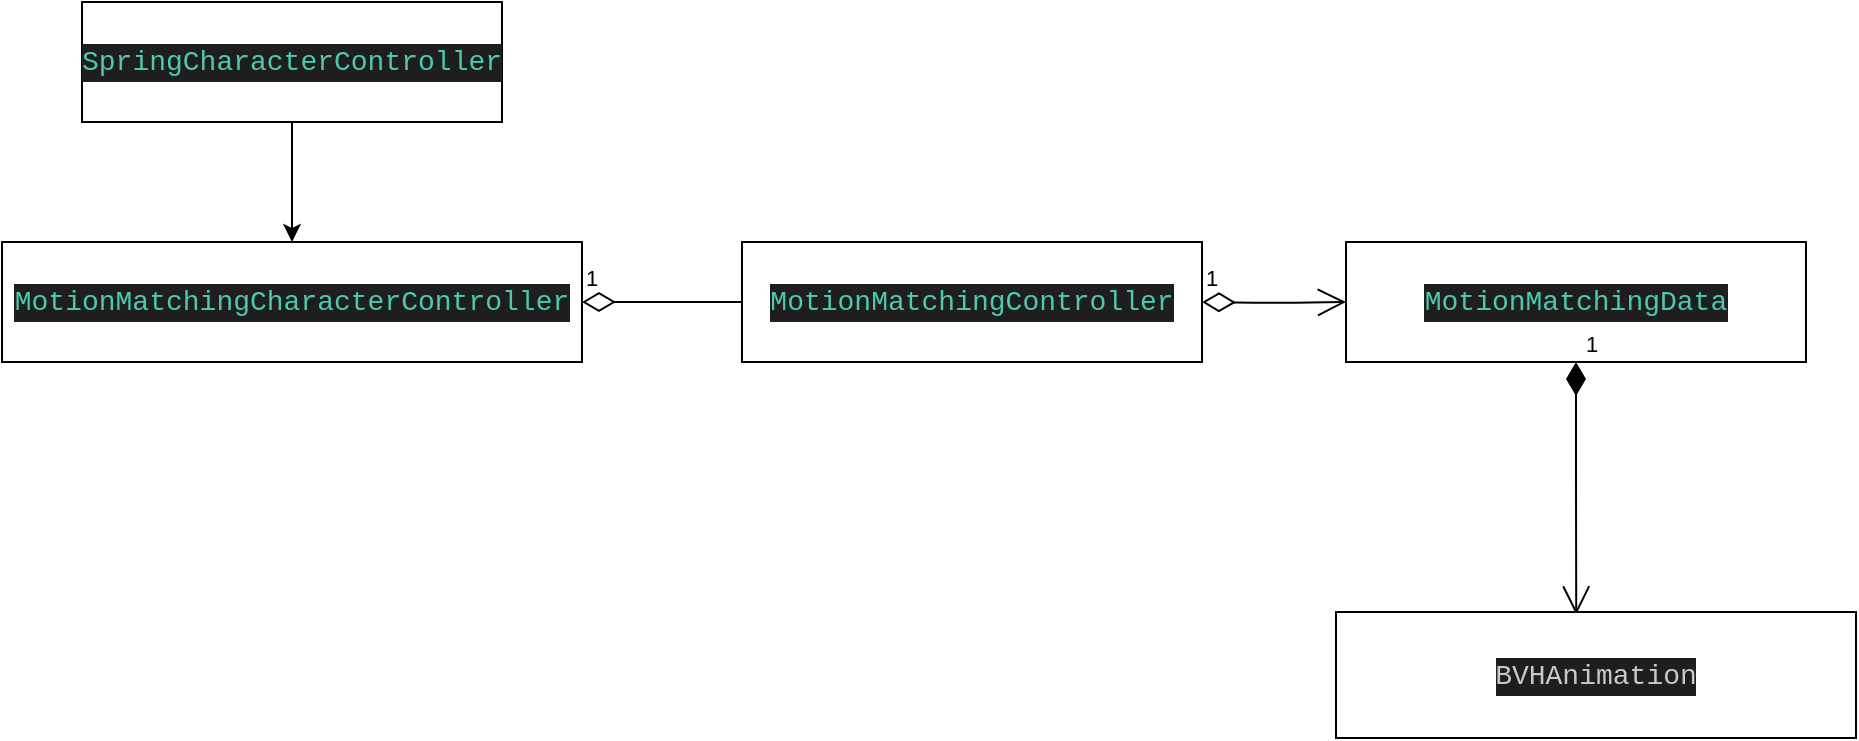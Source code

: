 ﻿<mxfile version="12.2.4"><diagram id="LJ_JQCNBK5mEMgc000V9"><mxGraphModel dx="721" dy="1393" grid="0" gridSize="10" guides="1" tooltips="1" connect="1" arrows="1" fold="1" page="0" pageScale="1" pageWidth="827" pageHeight="1169" math="0" shadow="0"><root><mxCell id="0"/><mxCell id="1" parent="0"/><mxCell id="4" value="" style="edgeStyle=orthogonalEdgeStyle;rounded=0;orthogonalLoop=1;jettySize=auto;html=1;" edge="1" parent="1" source="2" target="3"><mxGeometry relative="1" as="geometry"/></mxCell><mxCell id="2" value="&lt;div style=&quot;color: rgb(212 , 212 , 212) ; background-color: rgb(30 , 30 , 30) ; font-family: &amp;#34;consolas&amp;#34; , &amp;#34;courier new&amp;#34; , monospace ; font-size: 14px ; line-height: 19px ; white-space: pre&quot;&gt;&lt;span style=&quot;color: #4ec9b0&quot;&gt;SpringCharacterController&lt;/span&gt;&lt;/div&gt;" style="rounded=0;whiteSpace=wrap;html=1;" vertex="1" parent="1"><mxGeometry x="70" y="330" width="210" height="60" as="geometry"/></mxCell><mxCell id="3" value="&lt;div style=&quot;color: rgb(212 , 212 , 212) ; background-color: rgb(30 , 30 , 30) ; font-family: &amp;#34;consolas&amp;#34; , &amp;#34;courier new&amp;#34; , monospace ; font-size: 14px ; line-height: 19px ; white-space: pre&quot;&gt;&lt;span style=&quot;color: #4ec9b0&quot;&gt;MotionMatchingCharacterController&lt;/span&gt;&lt;/div&gt;" style="rounded=0;whiteSpace=wrap;html=1;" vertex="1" parent="1"><mxGeometry x="30" y="450" width="290" height="60" as="geometry"/></mxCell><mxCell id="5" value="1" style="endArrow=open;html=1;endSize=12;startArrow=diamondThin;startSize=14;startFill=0;edgeStyle=orthogonalEdgeStyle;align=left;verticalAlign=bottom;exitX=1;exitY=0.5;exitDx=0;exitDy=0;" edge="1" parent="1" source="3"><mxGeometry x="-1" y="3" relative="1" as="geometry"><mxPoint x="30" y="530" as="sourcePoint"/><mxPoint x="440" y="480" as="targetPoint"/></mxGeometry></mxCell><mxCell id="6" value="&lt;div style=&quot;color: rgb(212 , 212 , 212) ; background-color: rgb(30 , 30 , 30) ; font-family: &amp;#34;consolas&amp;#34; , &amp;#34;courier new&amp;#34; , monospace ; font-size: 14px ; line-height: 19px ; white-space: pre&quot;&gt;&lt;span style=&quot;color: #4ec9b0&quot;&gt;MotionMatchingController&lt;/span&gt;&lt;/div&gt;" style="rounded=0;whiteSpace=wrap;html=1;" vertex="1" parent="1"><mxGeometry x="400" y="450" width="230" height="60" as="geometry"/></mxCell><mxCell id="7" value="&lt;div style=&quot;color: rgb(212 , 212 , 212) ; background-color: rgb(30 , 30 , 30) ; font-family: &amp;#34;consolas&amp;#34; , &amp;#34;courier new&amp;#34; , monospace ; font-size: 14px ; line-height: 19px ; white-space: pre&quot;&gt;&lt;div style=&quot;font-family: &amp;#34;consolas&amp;#34; , &amp;#34;courier new&amp;#34; , monospace ; line-height: 19px&quot;&gt;&lt;span style=&quot;color: #4ec9b0&quot;&gt;MotionMatchingData&lt;/span&gt;&lt;/div&gt;&lt;/div&gt;" style="rounded=0;whiteSpace=wrap;html=1;" vertex="1" parent="1"><mxGeometry x="702" y="450" width="230" height="60" as="geometry"/></mxCell><mxCell id="9" value="1" style="endArrow=open;html=1;endSize=12;startArrow=diamondThin;startSize=14;startFill=0;edgeStyle=orthogonalEdgeStyle;align=left;verticalAlign=bottom;entryX=0;entryY=0.5;entryDx=0;entryDy=0;" edge="1" parent="1" target="7"><mxGeometry x="-1" y="3" relative="1" as="geometry"><mxPoint x="630" y="480" as="sourcePoint"/><mxPoint x="550" y="530" as="targetPoint"/></mxGeometry></mxCell><mxCell id="10" value="1" style="endArrow=open;html=1;endSize=12;startArrow=diamondThin;startSize=14;startFill=1;edgeStyle=orthogonalEdgeStyle;align=left;verticalAlign=bottom;exitX=0.5;exitY=1;exitDx=0;exitDy=0;entryX=0.462;entryY=0.019;entryDx=0;entryDy=0;entryPerimeter=0;" edge="1" parent="1" source="7" target="11"><mxGeometry x="-1" y="3" relative="1" as="geometry"><mxPoint x="30" y="531" as="sourcePoint"/><mxPoint x="824" y="623" as="targetPoint"/></mxGeometry></mxCell><mxCell id="11" value="&lt;div style=&quot;color: rgb(212 , 212 , 212) ; background-color: rgb(30 , 30 , 30) ; font-family: &amp;#34;consolas&amp;#34; , &amp;#34;courier new&amp;#34; , monospace ; font-size: 14px ; line-height: 19px ; white-space: pre&quot;&gt;&lt;span style=&quot;color: #c8c8c8&quot;&gt;BVHAnimation&lt;/span&gt;&lt;/div&gt;" style="rounded=0;whiteSpace=wrap;html=1;" vertex="1" parent="1"><mxGeometry x="697" y="635" width="260" height="63" as="geometry"/></mxCell></root></mxGraphModel></diagram></mxfile>